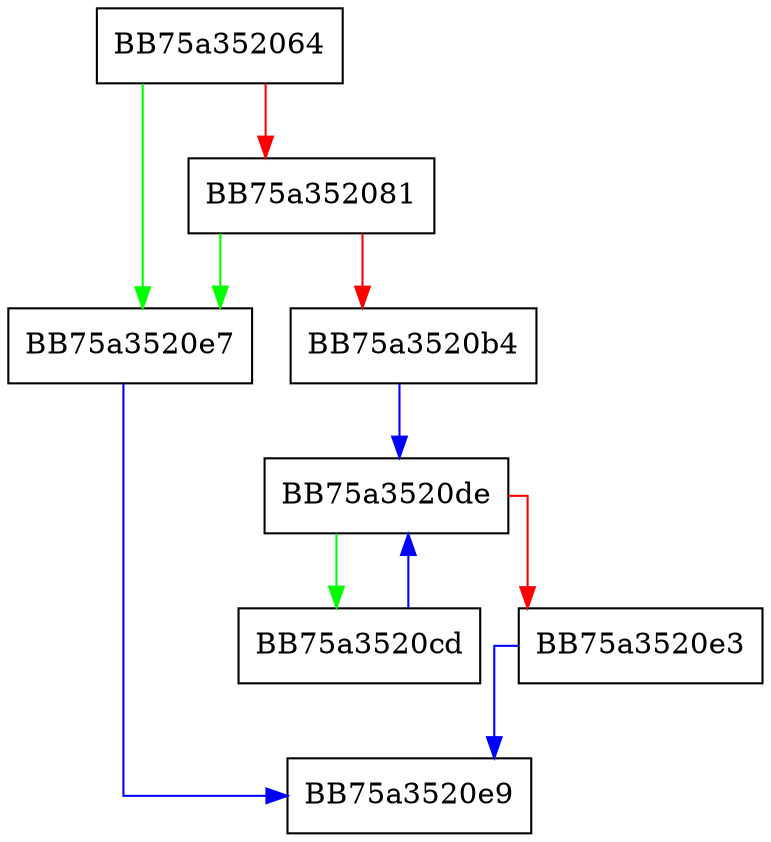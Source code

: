 digraph set_feature_flags {
  node [shape="box"];
  graph [splines=ortho];
  BB75a352064 -> BB75a3520e7 [color="green"];
  BB75a352064 -> BB75a352081 [color="red"];
  BB75a352081 -> BB75a3520e7 [color="green"];
  BB75a352081 -> BB75a3520b4 [color="red"];
  BB75a3520b4 -> BB75a3520de [color="blue"];
  BB75a3520cd -> BB75a3520de [color="blue"];
  BB75a3520de -> BB75a3520cd [color="green"];
  BB75a3520de -> BB75a3520e3 [color="red"];
  BB75a3520e3 -> BB75a3520e9 [color="blue"];
  BB75a3520e7 -> BB75a3520e9 [color="blue"];
}